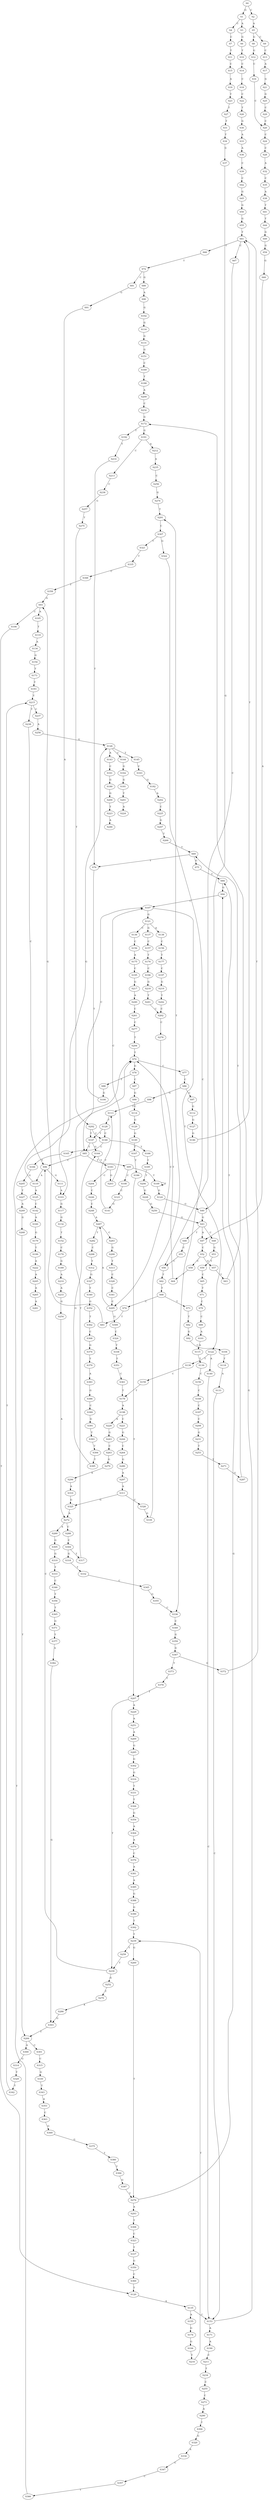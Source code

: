 strict digraph  {
	S0 -> S1 [ label = G ];
	S0 -> S2 [ label = C ];
	S1 -> S3 [ label = A ];
	S1 -> S4 [ label = C ];
	S2 -> S5 [ label = A ];
	S3 -> S6 [ label = G ];
	S4 -> S7 [ label = C ];
	S5 -> S8 [ label = G ];
	S5 -> S9 [ label = C ];
	S6 -> S10 [ label = T ];
	S7 -> S11 [ label = T ];
	S8 -> S12 [ label = G ];
	S9 -> S13 [ label = C ];
	S10 -> S14 [ label = C ];
	S11 -> S15 [ label = C ];
	S12 -> S16 [ label = C ];
	S13 -> S17 [ label = A ];
	S14 -> S18 [ label = C ];
	S15 -> S19 [ label = A ];
	S16 -> S20 [ label = C ];
	S17 -> S21 [ label = G ];
	S18 -> S22 [ label = C ];
	S19 -> S23 [ label = T ];
	S20 -> S24 [ label = C ];
	S21 -> S25 [ label = G ];
	S22 -> S26 [ label = T ];
	S23 -> S27 [ label = T ];
	S24 -> S28 [ label = C ];
	S25 -> S29 [ label = C ];
	S26 -> S30 [ label = G ];
	S27 -> S31 [ label = T ];
	S28 -> S32 [ label = A ];
	S29 -> S20 [ label = C ];
	S30 -> S33 [ label = A ];
	S31 -> S34 [ label = T ];
	S32 -> S35 [ label = C ];
	S33 -> S36 [ label = A ];
	S34 -> S37 [ label = G ];
	S35 -> S38 [ label = A ];
	S36 -> S39 [ label = C ];
	S37 -> S40 [ label = G ];
	S38 -> S41 [ label = T ];
	S39 -> S42 [ label = C ];
	S40 -> S43 [ label = G ];
	S41 -> S44 [ label = T ];
	S42 -> S45 [ label = G ];
	S43 -> S46 [ label = T ];
	S43 -> S47 [ label = A ];
	S43 -> S48 [ label = C ];
	S44 -> S49 [ label = G ];
	S45 -> S50 [ label = G ];
	S46 -> S51 [ label = C ];
	S47 -> S52 [ label = C ];
	S48 -> S53 [ label = G ];
	S49 -> S54 [ label = G ];
	S50 -> S55 [ label = G ];
	S51 -> S56 [ label = C ];
	S52 -> S57 [ label = G ];
	S52 -> S58 [ label = C ];
	S53 -> S59 [ label = T ];
	S54 -> S60 [ label = G ];
	S55 -> S61 [ label = T ];
	S56 -> S62 [ label = T ];
	S57 -> S63 [ label = T ];
	S58 -> S64 [ label = T ];
	S59 -> S65 [ label = C ];
	S60 -> S47 [ label = A ];
	S61 -> S66 [ label = T ];
	S61 -> S67 [ label = C ];
	S62 -> S68 [ label = T ];
	S63 -> S69 [ label = T ];
	S64 -> S70 [ label = T ];
	S65 -> S71 [ label = T ];
	S66 -> S72 [ label = T ];
	S67 -> S56 [ label = C ];
	S68 -> S73 [ label = T ];
	S68 -> S74 [ label = C ];
	S69 -> S75 [ label = G ];
	S69 -> S76 [ label = T ];
	S70 -> S77 [ label = C ];
	S70 -> S78 [ label = G ];
	S71 -> S79 [ label = C ];
	S72 -> S80 [ label = G ];
	S72 -> S81 [ label = C ];
	S73 -> S82 [ label = T ];
	S74 -> S83 [ label = T ];
	S75 -> S84 [ label = T ];
	S76 -> S85 [ label = T ];
	S77 -> S86 [ label = C ];
	S78 -> S87 [ label = C ];
	S78 -> S88 [ label = T ];
	S79 -> S89 [ label = C ];
	S80 -> S90 [ label = A ];
	S81 -> S91 [ label = G ];
	S82 -> S92 [ label = G ];
	S83 -> S93 [ label = G ];
	S84 -> S94 [ label = G ];
	S85 -> S95 [ label = T ];
	S85 -> S96 [ label = C ];
	S86 -> S97 [ label = C ];
	S86 -> S98 [ label = G ];
	S87 -> S99 [ label = G ];
	S88 -> S100 [ label = G ];
	S89 -> S101 [ label = A ];
	S90 -> S102 [ label = G ];
	S91 -> S103 [ label = A ];
	S92 -> S104 [ label = C ];
	S93 -> S105 [ label = A ];
	S93 -> S106 [ label = C ];
	S94 -> S107 [ label = C ];
	S95 -> S108 [ label = C ];
	S95 -> S109 [ label = T ];
	S96 -> S110 [ label = A ];
	S96 -> S111 [ label = G ];
	S97 -> S112 [ label = G ];
	S98 -> S113 [ label = T ];
	S99 -> S114 [ label = C ];
	S100 -> S107 [ label = C ];
	S101 -> S115 [ label = A ];
	S102 -> S116 [ label = G ];
	S103 -> S117 [ label = G ];
	S104 -> S118 [ label = T ];
	S105 -> S119 [ label = T ];
	S106 -> S120 [ label = T ];
	S107 -> S121 [ label = G ];
	S107 -> S122 [ label = T ];
	S108 -> S123 [ label = C ];
	S109 -> S124 [ label = G ];
	S109 -> S109 [ label = T ];
	S110 -> S125 [ label = A ];
	S110 -> S126 [ label = G ];
	S111 -> S103 [ label = A ];
	S112 -> S127 [ label = G ];
	S113 -> S128 [ label = T ];
	S114 -> S129 [ label = G ];
	S115 -> S130 [ label = T ];
	S116 -> S131 [ label = G ];
	S117 -> S132 [ label = G ];
	S118 -> S133 [ label = A ];
	S119 -> S134 [ label = A ];
	S120 -> S135 [ label = A ];
	S121 -> S136 [ label = C ];
	S121 -> S137 [ label = G ];
	S121 -> S138 [ label = A ];
	S122 -> S139 [ label = T ];
	S122 -> S140 [ label = A ];
	S123 -> S141 [ label = G ];
	S124 -> S40 [ label = G ];
	S125 -> S142 [ label = C ];
	S126 -> S143 [ label = A ];
	S126 -> S144 [ label = C ];
	S126 -> S145 [ label = T ];
	S127 -> S146 [ label = G ];
	S128 -> S147 [ label = T ];
	S128 -> S148 [ label = C ];
	S129 -> S149 [ label = G ];
	S130 -> S150 [ label = C ];
	S131 -> S151 [ label = G ];
	S132 -> S152 [ label = T ];
	S133 -> S153 [ label = C ];
	S134 -> S154 [ label = G ];
	S135 -> S153 [ label = C ];
	S135 -> S155 [ label = A ];
	S136 -> S156 [ label = C ];
	S137 -> S157 [ label = C ];
	S138 -> S158 [ label = C ];
	S139 -> S159 [ label = C ];
	S140 -> S153 [ label = C ];
	S141 -> S113 [ label = T ];
	S142 -> S160 [ label = A ];
	S143 -> S161 [ label = C ];
	S144 -> S162 [ label = G ];
	S145 -> S163 [ label = C ];
	S146 -> S61 [ label = T ];
	S147 -> S164 [ label = G ];
	S147 -> S85 [ label = T ];
	S148 -> S165 [ label = C ];
	S148 -> S166 [ label = T ];
	S149 -> S167 [ label = T ];
	S150 -> S168 [ label = C ];
	S151 -> S169 [ label = C ];
	S152 -> S170 [ label = C ];
	S153 -> S171 [ label = A ];
	S153 -> S172 [ label = G ];
	S154 -> S173 [ label = T ];
	S155 -> S174 [ label = G ];
	S156 -> S175 [ label = A ];
	S157 -> S176 [ label = T ];
	S158 -> S177 [ label = T ];
	S159 -> S178 [ label = T ];
	S160 -> S179 [ label = G ];
	S161 -> S180 [ label = G ];
	S162 -> S181 [ label = G ];
	S163 -> S182 [ label = G ];
	S164 -> S183 [ label = T ];
	S165 -> S184 [ label = T ];
	S166 -> S185 [ label = T ];
	S167 -> S186 [ label = T ];
	S168 -> S187 [ label = C ];
	S169 -> S188 [ label = T ];
	S170 -> S189 [ label = G ];
	S171 -> S190 [ label = A ];
	S172 -> S191 [ label = G ];
	S172 -> S192 [ label = T ];
	S173 -> S193 [ label = T ];
	S174 -> S194 [ label = G ];
	S175 -> S195 [ label = C ];
	S176 -> S196 [ label = C ];
	S177 -> S197 [ label = C ];
	S178 -> S198 [ label = A ];
	S179 -> S199 [ label = T ];
	S180 -> S200 [ label = G ];
	S181 -> S201 [ label = T ];
	S182 -> S202 [ label = A ];
	S183 -> S203 [ label = G ];
	S183 -> S204 [ label = C ];
	S184 -> S205 [ label = G ];
	S185 -> S206 [ label = T ];
	S186 -> S207 [ label = T ];
	S187 -> S208 [ label = C ];
	S188 -> S209 [ label = A ];
	S189 -> S210 [ label = A ];
	S190 -> S211 [ label = C ];
	S191 -> S212 [ label = A ];
	S191 -> S213 [ label = C ];
	S192 -> S214 [ label = T ];
	S193 -> S215 [ label = T ];
	S194 -> S216 [ label = T ];
	S195 -> S217 [ label = G ];
	S196 -> S218 [ label = G ];
	S197 -> S219 [ label = G ];
	S198 -> S220 [ label = A ];
	S198 -> S221 [ label = C ];
	S199 -> S222 [ label = A ];
	S200 -> S223 [ label = T ];
	S201 -> S224 [ label = A ];
	S202 -> S225 [ label = C ];
	S203 -> S107 [ label = C ];
	S204 -> S226 [ label = C ];
	S205 -> S227 [ label = T ];
	S206 -> S228 [ label = G ];
	S207 -> S229 [ label = A ];
	S207 -> S230 [ label = T ];
	S208 -> S231 [ label = G ];
	S209 -> S232 [ label = C ];
	S210 -> S233 [ label = A ];
	S211 -> S234 [ label = T ];
	S212 -> S235 [ label = A ];
	S213 -> S236 [ label = C ];
	S214 -> S76 [ label = T ];
	S215 -> S237 [ label = C ];
	S215 -> S238 [ label = T ];
	S216 -> S239 [ label = T ];
	S217 -> S240 [ label = A ];
	S218 -> S241 [ label = T ];
	S219 -> S242 [ label = T ];
	S220 -> S243 [ label = G ];
	S221 -> S244 [ label = G ];
	S222 -> S245 [ label = A ];
	S223 -> S246 [ label = A ];
	S225 -> S247 [ label = G ];
	S226 -> S248 [ label = C ];
	S227 -> S249 [ label = A ];
	S228 -> S250 [ label = G ];
	S229 -> S251 [ label = A ];
	S230 -> S252 [ label = G ];
	S230 -> S96 [ label = C ];
	S231 -> S253 [ label = T ];
	S232 -> S172 [ label = G ];
	S233 -> S254 [ label = G ];
	S234 -> S255 [ label = C ];
	S235 -> S256 [ label = C ];
	S236 -> S257 [ label = G ];
	S237 -> S258 [ label = A ];
	S238 -> S96 [ label = C ];
	S239 -> S259 [ label = T ];
	S239 -> S260 [ label = G ];
	S240 -> S261 [ label = C ];
	S241 -> S262 [ label = C ];
	S242 -> S262 [ label = C ];
	S243 -> S263 [ label = C ];
	S244 -> S264 [ label = C ];
	S245 -> S265 [ label = A ];
	S247 -> S266 [ label = T ];
	S248 -> S267 [ label = A ];
	S249 -> S268 [ label = G ];
	S250 -> S43 [ label = G ];
	S251 -> S269 [ label = A ];
	S252 -> S270 [ label = T ];
	S253 -> S271 [ label = T ];
	S254 -> S272 [ label = A ];
	S255 -> S273 [ label = C ];
	S256 -> S274 [ label = G ];
	S257 -> S275 [ label = T ];
	S258 -> S126 [ label = G ];
	S259 -> S230 [ label = T ];
	S260 -> S276 [ label = T ];
	S261 -> S277 [ label = C ];
	S262 -> S278 [ label = C ];
	S263 -> S279 [ label = G ];
	S264 -> S280 [ label = G ];
	S265 -> S281 [ label = A ];
	S266 -> S69 [ label = T ];
	S267 -> S282 [ label = T ];
	S267 -> S283 [ label = C ];
	S268 -> S284 [ label = T ];
	S269 -> S285 [ label = G ];
	S270 -> S286 [ label = A ];
	S271 -> S287 [ label = G ];
	S272 -> S288 [ label = C ];
	S272 -> S289 [ label = A ];
	S273 -> S290 [ label = A ];
	S274 -> S291 [ label = T ];
	S275 -> S292 [ label = T ];
	S276 -> S94 [ label = G ];
	S276 -> S293 [ label = A ];
	S277 -> S294 [ label = T ];
	S278 -> S295 [ label = C ];
	S279 -> S296 [ label = A ];
	S280 -> S297 [ label = A ];
	S282 -> S298 [ label = C ];
	S283 -> S299 [ label = G ];
	S284 -> S300 [ label = A ];
	S284 -> S301 [ label = C ];
	S285 -> S302 [ label = G ];
	S286 -> S303 [ label = G ];
	S287 -> S84 [ label = T ];
	S288 -> S304 [ label = C ];
	S289 -> S305 [ label = G ];
	S290 -> S306 [ label = T ];
	S291 -> S307 [ label = C ];
	S292 -> S148 [ label = C ];
	S292 -> S147 [ label = T ];
	S293 -> S308 [ label = T ];
	S294 -> S70 [ label = T ];
	S295 -> S267 [ label = A ];
	S295 -> S309 [ label = G ];
	S296 -> S310 [ label = A ];
	S297 -> S311 [ label = A ];
	S298 -> S312 [ label = T ];
	S299 -> S313 [ label = T ];
	S300 -> S314 [ label = G ];
	S301 -> S315 [ label = C ];
	S302 -> S316 [ label = G ];
	S303 -> S284 [ label = T ];
	S304 -> S317 [ label = T ];
	S304 -> S318 [ label = G ];
	S305 -> S319 [ label = G ];
	S306 -> S320 [ label = G ];
	S307 -> S321 [ label = T ];
	S307 -> S322 [ label = G ];
	S308 -> S323 [ label = C ];
	S309 -> S324 [ label = C ];
	S310 -> S325 [ label = G ];
	S311 -> S325 [ label = G ];
	S311 -> S326 [ label = C ];
	S312 -> S327 [ label = G ];
	S313 -> S328 [ label = C ];
	S314 -> S329 [ label = T ];
	S315 -> S330 [ label = G ];
	S316 -> S331 [ label = T ];
	S317 -> S70 [ label = T ];
	S318 -> S332 [ label = T ];
	S319 -> S333 [ label = T ];
	S320 -> S334 [ label = A ];
	S321 -> S335 [ label = T ];
	S322 -> S336 [ label = C ];
	S323 -> S337 [ label = T ];
	S324 -> S338 [ label = T ];
	S325 -> S272 [ label = A ];
	S326 -> S339 [ label = G ];
	S327 -> S340 [ label = T ];
	S328 -> S341 [ label = C ];
	S329 -> S342 [ label = T ];
	S330 -> S343 [ label = T ];
	S331 -> S344 [ label = T ];
	S332 -> S345 [ label = C ];
	S333 -> S346 [ label = C ];
	S334 -> S347 [ label = C ];
	S335 -> S348 [ label = C ];
	S336 -> S349 [ label = C ];
	S337 -> S350 [ label = G ];
	S338 -> S351 [ label = T ];
	S339 -> S291 [ label = T ];
	S340 -> S352 [ label = G ];
	S341 -> S295 [ label = C ];
	S342 -> S215 [ label = T ];
	S343 -> S353 [ label = A ];
	S344 -> S354 [ label = G ];
	S345 -> S355 [ label = G ];
	S346 -> S356 [ label = T ];
	S347 -> S357 [ label = C ];
	S348 -> S358 [ label = T ];
	S349 -> S359 [ label = G ];
	S350 -> S360 [ label = C ];
	S351 -> S361 [ label = C ];
	S352 -> S362 [ label = T ];
	S353 -> S363 [ label = C ];
	S354 -> S364 [ label = A ];
	S355 -> S336 [ label = C ];
	S356 -> S365 [ label = T ];
	S357 -> S366 [ label = T ];
	S358 -> S93 [ label = G ];
	S359 -> S367 [ label = G ];
	S360 -> S120 [ label = T ];
	S361 -> S178 [ label = T ];
	S362 -> S368 [ label = C ];
	S363 -> S369 [ label = G ];
	S364 -> S370 [ label = A ];
	S365 -> S371 [ label = G ];
	S366 -> S70 [ label = T ];
	S367 -> S372 [ label = G ];
	S367 -> S373 [ label = T ];
	S368 -> S374 [ label = G ];
	S369 -> S375 [ label = G ];
	S370 -> S376 [ label = C ];
	S371 -> S377 [ label = T ];
	S372 -> S61 [ label = T ];
	S373 -> S378 [ label = T ];
	S374 -> S379 [ label = T ];
	S375 -> S380 [ label = T ];
	S376 -> S381 [ label = A ];
	S377 -> S382 [ label = A ];
	S378 -> S207 [ label = T ];
	S379 -> S383 [ label = A ];
	S380 -> S384 [ label = T ];
	S381 -> S385 [ label = A ];
	S382 -> S303 [ label = G ];
	S383 -> S386 [ label = G ];
	S384 -> S387 [ label = G ];
	S385 -> S388 [ label = G ];
	S386 -> S389 [ label = C ];
	S387 -> S276 [ label = T ];
	S388 -> S390 [ label = G ];
	S389 -> S391 [ label = G ];
	S390 -> S392 [ label = T ];
	S391 -> S393 [ label = T ];
	S392 -> S239 [ label = T ];
	S393 -> S394 [ label = T ];
	S394 -> S395 [ label = T ];
	S395 -> S164 [ label = G ];
}
